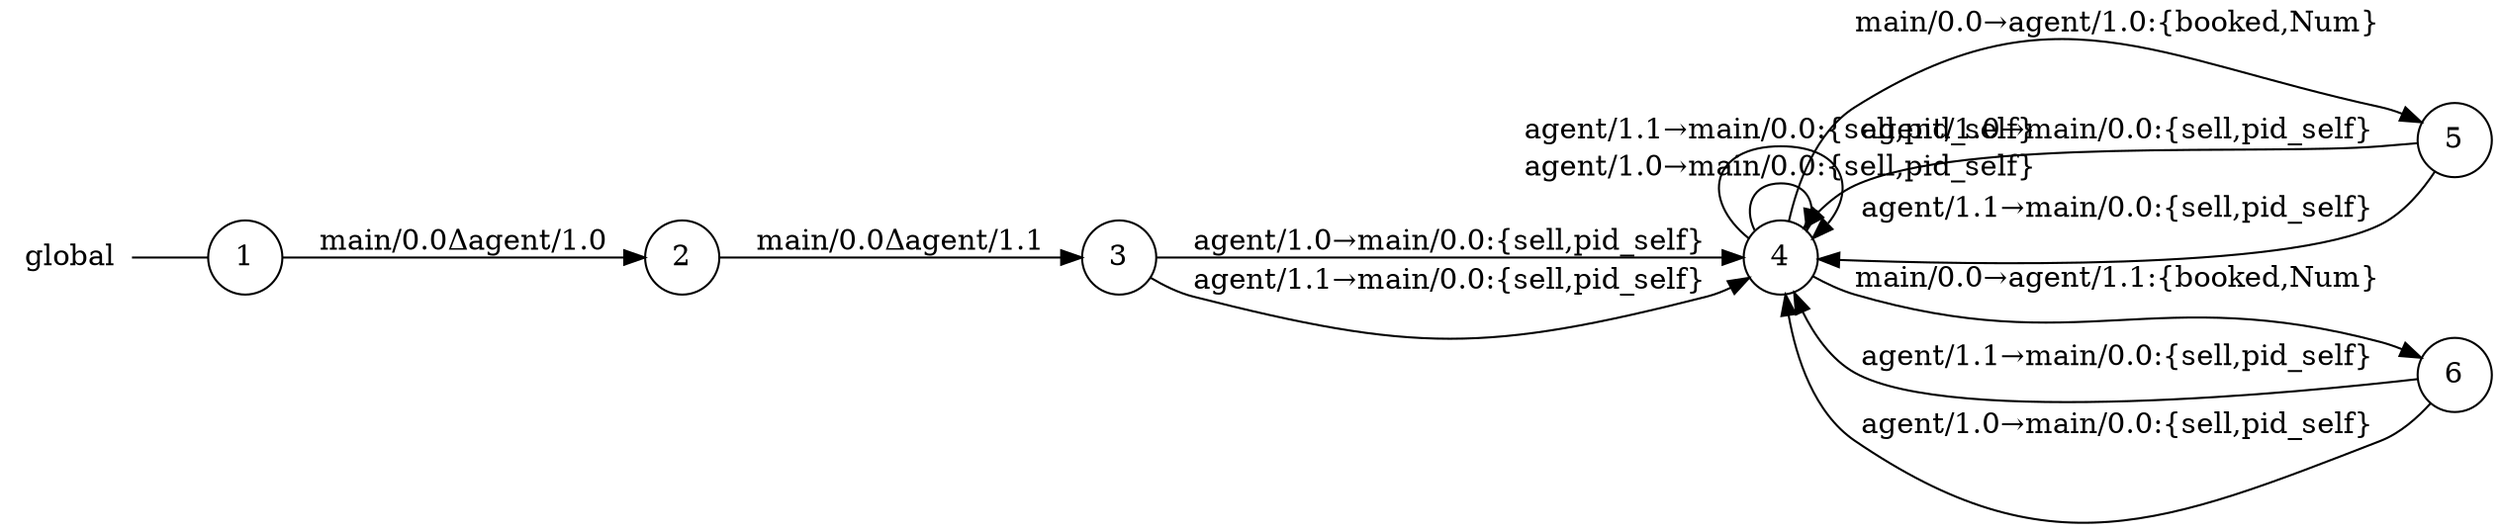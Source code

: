 digraph global {
	rankdir="LR";
	n_0 [label="global", shape="plaintext"];
	n_1 [id="5", shape=circle, label="5"];
	n_2 [id="6", shape=circle, label="6"];
	n_3 [id="1", shape=circle, label="1"];
	n_0 -> n_3 [arrowhead=none];
	n_4 [id="2", shape=circle, label="2"];
	n_5 [id="4", shape=circle, label="4"];
	n_6 [id="3", shape=circle, label="3"];

	n_2 -> n_5 [id="[$e|11]", label="agent/1.1→main/0.0:{sell,pid_self}"];
	n_2 -> n_5 [id="[$e|10]", label="agent/1.0→main/0.0:{sell,pid_self}"];
	n_5 -> n_2 [id="[$e|7]", label="main/0.0→agent/1.1:{booked,Num}"];
	n_6 -> n_5 [id="[$e|2]", label="agent/1.0→main/0.0:{sell,pid_self}"];
	n_6 -> n_5 [id="[$e|3]", label="agent/1.1→main/0.0:{sell,pid_self}"];
	n_5 -> n_1 [id="[$e|5]", label="main/0.0→agent/1.0:{booked,Num}"];
	n_5 -> n_5 [id="[$e|6]", label="agent/1.0→main/0.0:{sell,pid_self}"];
	n_4 -> n_6 [id="[$e|1]", label="main/0.0Δagent/1.1"];
	n_1 -> n_5 [id="[$e|9]", label="agent/1.0→main/0.0:{sell,pid_self}"];
	n_3 -> n_4 [id="[$e|0]", label="main/0.0Δagent/1.0"];
	n_5 -> n_5 [id="[$e|4]", label="agent/1.1→main/0.0:{sell,pid_self}"];
	n_1 -> n_5 [id="[$e|8]", label="agent/1.1→main/0.0:{sell,pid_self}"];
}
